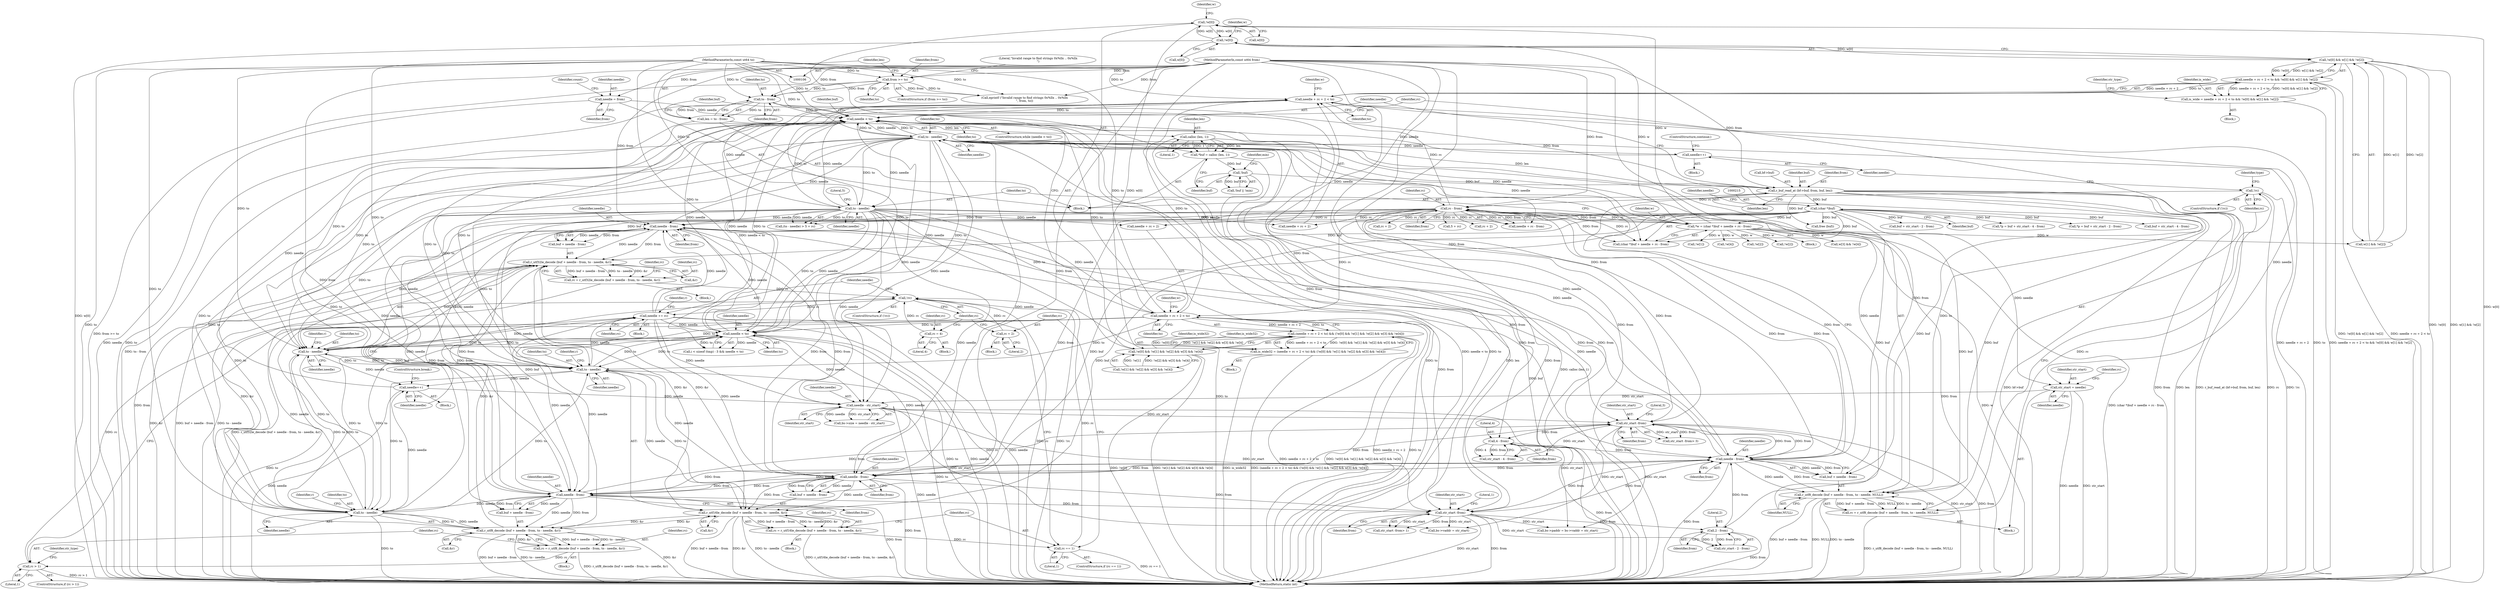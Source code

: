 digraph "0_radare2_3fcf41ed96ffa25b38029449520c8d0a198745f3@array" {
"1000243" [label="(Call,!w[0])"];
"1000285" [label="(Call,!w[0])"];
"1000211" [label="(Call,*w = (char *)buf + needle + rc - from)"];
"1000214" [label="(Call,(char *)buf)"];
"1000174" [label="(Call,r_buf_read_at (bf->buf, from, buf, len))"];
"1000155" [label="(Call,to - from)"];
"1000141" [label="(Call,from >= to)"];
"1000110" [label="(MethodParameterIn,const ut64 from)"];
"1000111" [label="(MethodParameterIn,const ut64 to)"];
"1000166" [label="(Call,!buf)"];
"1000159" [label="(Call,*buf = calloc (len, 1))"];
"1000161" [label="(Call,calloc (len, 1))"];
"1000153" [label="(Call,len = to - from)"];
"1000194" [label="(Call,to - needle)"];
"1000182" [label="(Call,needle < to)"];
"1000202" [label="(Call,needle++)"];
"1000423" [label="(Call,needle += rc)"];
"1000417" [label="(Call,!rc)"];
"1000363" [label="(Call,rc = 4)"];
"1000347" [label="(Call,rc = r_utf32le_decode (buf + needle - from, to - needle, &r))"];
"1000349" [label="(Call,r_utf32le_decode (buf + needle - from, to - needle, &r))"];
"1000352" [label="(Call,needle - from)"];
"1000332" [label="(Call,needle < to)"];
"1000224" [label="(Call,to - needle)"];
"1000355" [label="(Call,to - needle)"];
"1000403" [label="(Call,to - needle)"];
"1000277" [label="(Call,needle + rc + 2 < to)"];
"1000219" [label="(Call,rc - from)"];
"1000199" [label="(Call,!rc)"];
"1000186" [label="(Call,rc = r_utf8_decode (buf + needle - from, to - needle, NULL))"];
"1000188" [label="(Call,r_utf8_decode (buf + needle - from, to - needle, NULL))"];
"1000191" [label="(Call,needle - from)"];
"1000638" [label="(Call,str_start -from)"];
"1000588" [label="(Call,needle - str_start)"];
"1000420" [label="(Call,needle++)"];
"1000380" [label="(Call,to - needle)"];
"1000235" [label="(Call,needle + rc + 2 < to)"];
"1000377" [label="(Call,needle - from)"];
"1000400" [label="(Call,needle - from)"];
"1000316" [label="(Call,str_start = needle)"];
"1000615" [label="(Call,2 - from)"];
"1000603" [label="(Call,str_start -from)"];
"1000650" [label="(Call,4 - from)"];
"1000374" [label="(Call,r_utf16le_decode (buf + needle - from, to - needle, &r))"];
"1000397" [label="(Call,r_utf8_decode (buf + needle - from, to - needle, &r))"];
"1000386" [label="(Call,rc == 1)"];
"1000372" [label="(Call,rc = r_utf16le_decode (buf + needle - from, to - needle, &r))"];
"1000409" [label="(Call,rc > 1)"];
"1000395" [label="(Call,rc = r_utf8_decode (buf + needle - from, to - needle, &r))"];
"1000390" [label="(Call,rc = 2)"];
"1000117" [label="(Call,needle = from)"];
"1000243" [label="(Call,!w[0])"];
"1000242" [label="(Call,!w[0] && !w[1] && !w[2] && w[3] && !w[4])"];
"1000234" [label="(Call,(needle + rc + 2 < to) && (!w[0] && !w[1] && !w[2] && w[3] && !w[4]))"];
"1000232" [label="(Call,is_wide32 = (needle + rc + 2 < to) && (!w[0] && !w[1] && !w[2] && w[3] && !w[4]))"];
"1000284" [label="(Call,!w[0] && w[1] && !w[2])"];
"1000276" [label="(Call,needle + rc + 2 < to && !w[0] && w[1] && !w[2])"];
"1000274" [label="(Call,is_wide = needle + rc + 2 < to && !w[0] && w[1] && !w[2])"];
"1000365" [label="(Literal,4)"];
"1000189" [label="(Call,buf + needle - from)"];
"1000382" [label="(Identifier,needle)"];
"1000274" [label="(Call,is_wide = needle + rc + 2 < to && !w[0] && w[1] && !w[2])"];
"1000391" [label="(Identifier,rc)"];
"1000117" [label="(Call,needle = from)"];
"1000401" [label="(Identifier,needle)"];
"1000199" [label="(Call,!rc)"];
"1000243" [label="(Call,!w[0])"];
"1000235" [label="(Call,needle + rc + 2 < to)"];
"1000197" [label="(Identifier,NULL)"];
"1000298" [label="(Identifier,str_type)"];
"1000375" [label="(Call,buf + needle - from)"];
"1000402" [label="(Identifier,from)"];
"1000286" [label="(Call,w[0])"];
"1000180" [label="(Identifier,len)"];
"1000371" [label="(Block,)"];
"1000590" [label="(Identifier,str_start)"];
"1000293" [label="(Call,!w[2])"];
"1000207" [label="(Identifier,type)"];
"1000362" [label="(Block,)"];
"1000363" [label="(Call,rc = 4)"];
"1000230" [label="(Block,)"];
"1000191" [label="(Call,needle - from)"];
"1000187" [label="(Identifier,rc)"];
"1000383" [label="(Call,&r)"];
"1000377" [label="(Call,needle - from)"];
"1000175" [label="(Call,bf->buf)"];
"1000352" [label="(Call,needle - from)"];
"1000161" [label="(Call,calloc (len, 1))"];
"1000218" [label="(Identifier,needle)"];
"1000403" [label="(Call,to - needle)"];
"1000122" [label="(Identifier,count)"];
"1000154" [label="(Identifier,len)"];
"1000162" [label="(Identifier,len)"];
"1000702" [label="(Identifier,buf)"];
"1000153" [label="(Call,len = to - from)"];
"1000188" [label="(Call,r_utf8_decode (buf + needle - from, to - needle, NULL))"];
"1000615" [label="(Call,2 - from)"];
"1000285" [label="(Call,!w[0])"];
"1000361" [label="(Identifier,rc)"];
"1000226" [label="(Identifier,needle)"];
"1000418" [label="(Identifier,rc)"];
"1000277" [label="(Call,needle + rc + 2 < to)"];
"1000705" [label="(MethodReturn,static int)"];
"1000650" [label="(Call,4 - from)"];
"1000605" [label="(Identifier,from)"];
"1000611" [label="(Call,buf + str_start - 2 - from)"];
"1000204" [label="(ControlStructure,continue;)"];
"1000182" [label="(Call,needle < to)"];
"1000359" [label="(Identifier,r)"];
"1000179" [label="(Identifier,buf)"];
"1000405" [label="(Identifier,needle)"];
"1000421" [label="(Identifier,needle)"];
"1000232" [label="(Call,is_wide32 = (needle + rc + 2 < to) && (!w[0] && !w[1] && !w[2] && w[3] && !w[4]))"];
"1000356" [label="(Identifier,to)"];
"1000266" [label="(Identifier,is_wide32)"];
"1000275" [label="(Identifier,is_wide)"];
"1000212" [label="(Identifier,w)"];
"1000354" [label="(Identifier,from)"];
"1000174" [label="(Call,r_buf_read_at (bf->buf, from, buf, len))"];
"1000253" [label="(Call,!w[2])"];
"1000236" [label="(Call,needle + rc + 2)"];
"1000603" [label="(Call,str_start -from)"];
"1000178" [label="(Identifier,from)"];
"1000640" [label="(Identifier,from)"];
"1000118" [label="(Identifier,needle)"];
"1000422" [label="(ControlStructure,break;)"];
"1000639" [label="(Identifier,str_start)"];
"1000346" [label="(Block,)"];
"1000637" [label="(Call,str_start -from> 3)"];
"1000389" [label="(Block,)"];
"1000227" [label="(Call,5 + rc)"];
"1000216" [label="(Identifier,buf)"];
"1000349" [label="(Call,r_utf32le_decode (buf + needle - from, to - needle, &r))"];
"1000159" [label="(Call,*buf = calloc (len, 1))"];
"1000200" [label="(Identifier,rc)"];
"1000165" [label="(Call,!buf || !min)"];
"1000238" [label="(Call,rc + 2)"];
"1000224" [label="(Call,to - needle)"];
"1000217" [label="(Call,needle + rc - from)"];
"1000353" [label="(Identifier,needle)"];
"1000617" [label="(Identifier,from)"];
"1000280" [label="(Call,rc + 2)"];
"1000201" [label="(Block,)"];
"1000674" [label="(Call,bs->vaddr = str_start)"];
"1000234" [label="(Call,(needle + rc + 2 < to) && (!w[0] && !w[1] && !w[2] && w[3] && !w[4]))"];
"1000209" [label="(Block,)"];
"1000357" [label="(Identifier,needle)"];
"1000169" [label="(Identifier,min)"];
"1000613" [label="(Call,str_start - 2 - from)"];
"1000143" [label="(Identifier,to)"];
"1000160" [label="(Identifier,buf)"];
"1000589" [label="(Identifier,needle)"];
"1000386" [label="(Call,rc == 1)"];
"1000373" [label="(Identifier,rc)"];
"1000140" [label="(ControlStructure,if (from >= to))"];
"1000417" [label="(Call,!rc)"];
"1000385" [label="(ControlStructure,if (rc == 1))"];
"1000644" [label="(Call,*p = buf + str_start - 4 - from)"];
"1000184" [label="(Identifier,to)"];
"1000142" [label="(Identifier,from)"];
"1000395" [label="(Call,rc = r_utf8_decode (buf + needle - from, to - needle, &r))"];
"1000355" [label="(Call,to - needle)"];
"1000244" [label="(Call,w[0])"];
"1000392" [label="(Literal,2)"];
"1000332" [label="(Call,needle < to)"];
"1000221" [label="(Identifier,from)"];
"1000110" [label="(MethodParameterIn,const ut64 from)"];
"1000425" [label="(Identifier,rc)"];
"1000616" [label="(Literal,2)"];
"1000166" [label="(Call,!buf)"];
"1000325" [label="(Call,i < sizeof (tmp) - 3 && needle < to)"];
"1000380" [label="(Call,to - needle)"];
"1000588" [label="(Call,needle - str_start)"];
"1000113" [label="(Block,)"];
"1000141" [label="(Call,from >= to)"];
"1000396" [label="(Identifier,rc)"];
"1000193" [label="(Identifier,from)"];
"1000276" [label="(Call,needle + rc + 2 < to && !w[0] && w[1] && !w[2])"];
"1000379" [label="(Identifier,from)"];
"1000407" [label="(Identifier,r)"];
"1000387" [label="(Identifier,rc)"];
"1000411" [label="(Literal,1)"];
"1000701" [label="(Call,free (buf))"];
"1000186" [label="(Call,rc = r_utf8_decode (buf + needle - from, to - needle, NULL))"];
"1000408" [label="(ControlStructure,if (rc > 1))"];
"1000156" [label="(Identifier,to)"];
"1000257" [label="(Call,w[3] && !w[4])"];
"1000419" [label="(Block,)"];
"1000211" [label="(Call,*w = (char *)buf + needle + rc - from)"];
"1000406" [label="(Call,&r)"];
"1000272" [label="(Block,)"];
"1000241" [label="(Identifier,to)"];
"1000400" [label="(Call,needle - from)"];
"1000198" [label="(ControlStructure,if (!rc))"];
"1000192" [label="(Identifier,needle)"];
"1000183" [label="(Identifier,needle)"];
"1000195" [label="(Identifier,to)"];
"1000348" [label="(Identifier,rc)"];
"1000670" [label="(Call,bs->paddr = bs->vaddr = str_start)"];
"1000334" [label="(Identifier,to)"];
"1000317" [label="(Identifier,str_start)"];
"1000214" [label="(Call,(char *)buf)"];
"1000364" [label="(Identifier,rc)"];
"1000609" [label="(Call,*p = buf + str_start - 2 - from)"];
"1000185" [label="(Block,)"];
"1000203" [label="(Identifier,needle)"];
"1000233" [label="(Identifier,is_wide32)"];
"1000646" [label="(Call,buf + str_start - 4 - from)"];
"1000397" [label="(Call,r_utf8_decode (buf + needle - from, to - needle, &r))"];
"1000155" [label="(Call,to - from)"];
"1000202" [label="(Call,needle++)"];
"1000316" [label="(Call,str_start = needle)"];
"1000423" [label="(Call,needle += rc)"];
"1000248" [label="(Call,!w[1])"];
"1000429" [label="(Identifier,r)"];
"1000584" [label="(Call,bs->size = needle - str_start)"];
"1000338" [label="(Block,)"];
"1000146" [label="(Literal,\"Invalid range to find strings 0x%llx .. 0x%llx\n\")"];
"1000420" [label="(Call,needle++)"];
"1000641" [label="(Literal,3)"];
"1000648" [label="(Call,str_start - 4 - from)"];
"1000111" [label="(MethodParameterIn,const ut64 to)"];
"1000283" [label="(Identifier,to)"];
"1000247" [label="(Call,!w[1] && !w[2] && w[3] && !w[4])"];
"1000638" [label="(Call,str_start -from)"];
"1000220" [label="(Identifier,rc)"];
"1000394" [label="(Block,)"];
"1000219" [label="(Call,rc - from)"];
"1000652" [label="(Identifier,from)"];
"1000410" [label="(Identifier,rc)"];
"1000145" [label="(Call,eprintf (\"Invalid range to find strings 0x%llx .. 0x%llx\n\", from, to))"];
"1000291" [label="(Identifier,w)"];
"1000163" [label="(Literal,1)"];
"1000223" [label="(Call,(to - needle) > 5 + rc)"];
"1000242" [label="(Call,!w[0] && !w[1] && !w[2] && w[3] && !w[4])"];
"1000157" [label="(Identifier,from)"];
"1000347" [label="(Call,rc = r_utf32le_decode (buf + needle - from, to - needle, &r))"];
"1000278" [label="(Call,needle + rc + 2)"];
"1000167" [label="(Identifier,buf)"];
"1000333" [label="(Identifier,needle)"];
"1000602" [label="(Call,str_start -from> 1)"];
"1000604" [label="(Identifier,str_start)"];
"1000194" [label="(Call,to - needle)"];
"1000196" [label="(Identifier,needle)"];
"1000225" [label="(Identifier,to)"];
"1000119" [label="(Identifier,from)"];
"1000284" [label="(Call,!w[0] && w[1] && !w[2])"];
"1000213" [label="(Call,(char *)buf + needle + rc - from)"];
"1000651" [label="(Literal,4)"];
"1000424" [label="(Identifier,needle)"];
"1000398" [label="(Call,buf + needle - from)"];
"1000388" [label="(Literal,1)"];
"1000318" [label="(Identifier,needle)"];
"1000390" [label="(Call,rc = 2)"];
"1000287" [label="(Identifier,w)"];
"1000350" [label="(Call,buf + needle - from)"];
"1000228" [label="(Literal,5)"];
"1000606" [label="(Literal,1)"];
"1000378" [label="(Identifier,needle)"];
"1000289" [label="(Call,w[1] && !w[2])"];
"1000358" [label="(Call,&r)"];
"1000372" [label="(Call,rc = r_utf16le_decode (buf + needle - from, to - needle, &r))"];
"1000414" [label="(Identifier,str_type)"];
"1000261" [label="(Call,!w[4])"];
"1000181" [label="(ControlStructure,while (needle < to))"];
"1000404" [label="(Identifier,to)"];
"1000381" [label="(Identifier,to)"];
"1000384" [label="(Identifier,r)"];
"1000245" [label="(Identifier,w)"];
"1000321" [label="(Identifier,rc)"];
"1000250" [label="(Identifier,w)"];
"1000416" [label="(ControlStructure,if (!rc))"];
"1000409" [label="(Call,rc > 1)"];
"1000374" [label="(Call,r_utf16le_decode (buf + needle - from, to - needle, &r))"];
"1000243" -> "1000242"  [label="AST: "];
"1000243" -> "1000244"  [label="CFG: "];
"1000244" -> "1000243"  [label="AST: "];
"1000250" -> "1000243"  [label="CFG: "];
"1000242" -> "1000243"  [label="CFG: "];
"1000243" -> "1000705"  [label="DDG: w[0]"];
"1000243" -> "1000242"  [label="DDG: w[0]"];
"1000285" -> "1000243"  [label="DDG: w[0]"];
"1000211" -> "1000243"  [label="DDG: w"];
"1000243" -> "1000285"  [label="DDG: w[0]"];
"1000285" -> "1000284"  [label="AST: "];
"1000285" -> "1000286"  [label="CFG: "];
"1000286" -> "1000285"  [label="AST: "];
"1000291" -> "1000285"  [label="CFG: "];
"1000284" -> "1000285"  [label="CFG: "];
"1000285" -> "1000705"  [label="DDG: w[0]"];
"1000285" -> "1000284"  [label="DDG: w[0]"];
"1000211" -> "1000285"  [label="DDG: w"];
"1000211" -> "1000209"  [label="AST: "];
"1000211" -> "1000213"  [label="CFG: "];
"1000212" -> "1000211"  [label="AST: "];
"1000213" -> "1000211"  [label="AST: "];
"1000225" -> "1000211"  [label="CFG: "];
"1000211" -> "1000705"  [label="DDG: w"];
"1000211" -> "1000705"  [label="DDG: (char *)buf + needle + rc - from"];
"1000214" -> "1000211"  [label="DDG: buf"];
"1000194" -> "1000211"  [label="DDG: needle"];
"1000219" -> "1000211"  [label="DDG: rc"];
"1000219" -> "1000211"  [label="DDG: from"];
"1000211" -> "1000248"  [label="DDG: w"];
"1000211" -> "1000253"  [label="DDG: w"];
"1000211" -> "1000257"  [label="DDG: w"];
"1000211" -> "1000261"  [label="DDG: w"];
"1000211" -> "1000289"  [label="DDG: w"];
"1000211" -> "1000293"  [label="DDG: w"];
"1000214" -> "1000213"  [label="AST: "];
"1000214" -> "1000216"  [label="CFG: "];
"1000215" -> "1000214"  [label="AST: "];
"1000216" -> "1000214"  [label="AST: "];
"1000218" -> "1000214"  [label="CFG: "];
"1000214" -> "1000188"  [label="DDG: buf"];
"1000214" -> "1000189"  [label="DDG: buf"];
"1000214" -> "1000213"  [label="DDG: buf"];
"1000174" -> "1000214"  [label="DDG: buf"];
"1000214" -> "1000349"  [label="DDG: buf"];
"1000214" -> "1000350"  [label="DDG: buf"];
"1000214" -> "1000374"  [label="DDG: buf"];
"1000214" -> "1000375"  [label="DDG: buf"];
"1000214" -> "1000397"  [label="DDG: buf"];
"1000214" -> "1000398"  [label="DDG: buf"];
"1000214" -> "1000609"  [label="DDG: buf"];
"1000214" -> "1000611"  [label="DDG: buf"];
"1000214" -> "1000644"  [label="DDG: buf"];
"1000214" -> "1000646"  [label="DDG: buf"];
"1000214" -> "1000701"  [label="DDG: buf"];
"1000174" -> "1000113"  [label="AST: "];
"1000174" -> "1000180"  [label="CFG: "];
"1000175" -> "1000174"  [label="AST: "];
"1000178" -> "1000174"  [label="AST: "];
"1000179" -> "1000174"  [label="AST: "];
"1000180" -> "1000174"  [label="AST: "];
"1000183" -> "1000174"  [label="CFG: "];
"1000174" -> "1000705"  [label="DDG: from"];
"1000174" -> "1000705"  [label="DDG: len"];
"1000174" -> "1000705"  [label="DDG: r_buf_read_at (bf->buf, from, buf, len)"];
"1000174" -> "1000705"  [label="DDG: bf->buf"];
"1000155" -> "1000174"  [label="DDG: from"];
"1000110" -> "1000174"  [label="DDG: from"];
"1000166" -> "1000174"  [label="DDG: buf"];
"1000161" -> "1000174"  [label="DDG: len"];
"1000174" -> "1000188"  [label="DDG: buf"];
"1000174" -> "1000189"  [label="DDG: buf"];
"1000174" -> "1000191"  [label="DDG: from"];
"1000174" -> "1000701"  [label="DDG: buf"];
"1000155" -> "1000153"  [label="AST: "];
"1000155" -> "1000157"  [label="CFG: "];
"1000156" -> "1000155"  [label="AST: "];
"1000157" -> "1000155"  [label="AST: "];
"1000153" -> "1000155"  [label="CFG: "];
"1000155" -> "1000705"  [label="DDG: from"];
"1000155" -> "1000705"  [label="DDG: to"];
"1000155" -> "1000153"  [label="DDG: to"];
"1000155" -> "1000153"  [label="DDG: from"];
"1000141" -> "1000155"  [label="DDG: to"];
"1000141" -> "1000155"  [label="DDG: from"];
"1000111" -> "1000155"  [label="DDG: to"];
"1000110" -> "1000155"  [label="DDG: from"];
"1000155" -> "1000182"  [label="DDG: to"];
"1000141" -> "1000140"  [label="AST: "];
"1000141" -> "1000143"  [label="CFG: "];
"1000142" -> "1000141"  [label="AST: "];
"1000143" -> "1000141"  [label="AST: "];
"1000146" -> "1000141"  [label="CFG: "];
"1000154" -> "1000141"  [label="CFG: "];
"1000141" -> "1000705"  [label="DDG: from >= to"];
"1000110" -> "1000141"  [label="DDG: from"];
"1000111" -> "1000141"  [label="DDG: to"];
"1000141" -> "1000145"  [label="DDG: from"];
"1000141" -> "1000145"  [label="DDG: to"];
"1000110" -> "1000106"  [label="AST: "];
"1000110" -> "1000705"  [label="DDG: from"];
"1000110" -> "1000117"  [label="DDG: from"];
"1000110" -> "1000145"  [label="DDG: from"];
"1000110" -> "1000191"  [label="DDG: from"];
"1000110" -> "1000219"  [label="DDG: from"];
"1000110" -> "1000352"  [label="DDG: from"];
"1000110" -> "1000377"  [label="DDG: from"];
"1000110" -> "1000400"  [label="DDG: from"];
"1000110" -> "1000603"  [label="DDG: from"];
"1000110" -> "1000615"  [label="DDG: from"];
"1000110" -> "1000638"  [label="DDG: from"];
"1000110" -> "1000650"  [label="DDG: from"];
"1000111" -> "1000106"  [label="AST: "];
"1000111" -> "1000705"  [label="DDG: to"];
"1000111" -> "1000145"  [label="DDG: to"];
"1000111" -> "1000182"  [label="DDG: to"];
"1000111" -> "1000194"  [label="DDG: to"];
"1000111" -> "1000224"  [label="DDG: to"];
"1000111" -> "1000235"  [label="DDG: to"];
"1000111" -> "1000277"  [label="DDG: to"];
"1000111" -> "1000332"  [label="DDG: to"];
"1000111" -> "1000355"  [label="DDG: to"];
"1000111" -> "1000380"  [label="DDG: to"];
"1000111" -> "1000403"  [label="DDG: to"];
"1000166" -> "1000165"  [label="AST: "];
"1000166" -> "1000167"  [label="CFG: "];
"1000167" -> "1000166"  [label="AST: "];
"1000169" -> "1000166"  [label="CFG: "];
"1000165" -> "1000166"  [label="CFG: "];
"1000166" -> "1000705"  [label="DDG: buf"];
"1000166" -> "1000165"  [label="DDG: buf"];
"1000159" -> "1000166"  [label="DDG: buf"];
"1000159" -> "1000113"  [label="AST: "];
"1000159" -> "1000161"  [label="CFG: "];
"1000160" -> "1000159"  [label="AST: "];
"1000161" -> "1000159"  [label="AST: "];
"1000167" -> "1000159"  [label="CFG: "];
"1000159" -> "1000705"  [label="DDG: calloc (len, 1)"];
"1000161" -> "1000159"  [label="DDG: len"];
"1000161" -> "1000159"  [label="DDG: 1"];
"1000161" -> "1000163"  [label="CFG: "];
"1000162" -> "1000161"  [label="AST: "];
"1000163" -> "1000161"  [label="AST: "];
"1000161" -> "1000705"  [label="DDG: len"];
"1000153" -> "1000161"  [label="DDG: len"];
"1000153" -> "1000113"  [label="AST: "];
"1000154" -> "1000153"  [label="AST: "];
"1000160" -> "1000153"  [label="CFG: "];
"1000153" -> "1000705"  [label="DDG: to - from"];
"1000194" -> "1000188"  [label="AST: "];
"1000194" -> "1000196"  [label="CFG: "];
"1000195" -> "1000194"  [label="AST: "];
"1000196" -> "1000194"  [label="AST: "];
"1000197" -> "1000194"  [label="CFG: "];
"1000194" -> "1000705"  [label="DDG: to"];
"1000194" -> "1000182"  [label="DDG: needle"];
"1000194" -> "1000182"  [label="DDG: to"];
"1000194" -> "1000188"  [label="DDG: to"];
"1000194" -> "1000188"  [label="DDG: needle"];
"1000182" -> "1000194"  [label="DDG: to"];
"1000191" -> "1000194"  [label="DDG: needle"];
"1000194" -> "1000202"  [label="DDG: needle"];
"1000194" -> "1000213"  [label="DDG: needle"];
"1000194" -> "1000217"  [label="DDG: needle"];
"1000194" -> "1000224"  [label="DDG: to"];
"1000194" -> "1000224"  [label="DDG: needle"];
"1000194" -> "1000316"  [label="DDG: needle"];
"1000194" -> "1000332"  [label="DDG: needle"];
"1000194" -> "1000332"  [label="DDG: to"];
"1000194" -> "1000352"  [label="DDG: needle"];
"1000194" -> "1000355"  [label="DDG: to"];
"1000194" -> "1000377"  [label="DDG: needle"];
"1000194" -> "1000380"  [label="DDG: to"];
"1000194" -> "1000400"  [label="DDG: needle"];
"1000194" -> "1000403"  [label="DDG: to"];
"1000194" -> "1000588"  [label="DDG: needle"];
"1000182" -> "1000181"  [label="AST: "];
"1000182" -> "1000184"  [label="CFG: "];
"1000183" -> "1000182"  [label="AST: "];
"1000184" -> "1000182"  [label="AST: "];
"1000187" -> "1000182"  [label="CFG: "];
"1000702" -> "1000182"  [label="CFG: "];
"1000182" -> "1000705"  [label="DDG: needle < to"];
"1000182" -> "1000705"  [label="DDG: to"];
"1000182" -> "1000705"  [label="DDG: needle"];
"1000202" -> "1000182"  [label="DDG: needle"];
"1000423" -> "1000182"  [label="DDG: needle"];
"1000117" -> "1000182"  [label="DDG: needle"];
"1000420" -> "1000182"  [label="DDG: needle"];
"1000588" -> "1000182"  [label="DDG: needle"];
"1000332" -> "1000182"  [label="DDG: needle"];
"1000332" -> "1000182"  [label="DDG: to"];
"1000224" -> "1000182"  [label="DDG: needle"];
"1000224" -> "1000182"  [label="DDG: to"];
"1000403" -> "1000182"  [label="DDG: to"];
"1000355" -> "1000182"  [label="DDG: to"];
"1000277" -> "1000182"  [label="DDG: to"];
"1000235" -> "1000182"  [label="DDG: to"];
"1000380" -> "1000182"  [label="DDG: to"];
"1000182" -> "1000191"  [label="DDG: needle"];
"1000182" -> "1000325"  [label="DDG: needle < to"];
"1000202" -> "1000201"  [label="AST: "];
"1000202" -> "1000203"  [label="CFG: "];
"1000203" -> "1000202"  [label="AST: "];
"1000204" -> "1000202"  [label="CFG: "];
"1000423" -> "1000338"  [label="AST: "];
"1000423" -> "1000425"  [label="CFG: "];
"1000424" -> "1000423"  [label="AST: "];
"1000425" -> "1000423"  [label="AST: "];
"1000429" -> "1000423"  [label="CFG: "];
"1000423" -> "1000705"  [label="DDG: rc"];
"1000423" -> "1000705"  [label="DDG: needle"];
"1000423" -> "1000332"  [label="DDG: needle"];
"1000423" -> "1000352"  [label="DDG: needle"];
"1000423" -> "1000377"  [label="DDG: needle"];
"1000423" -> "1000400"  [label="DDG: needle"];
"1000417" -> "1000423"  [label="DDG: rc"];
"1000403" -> "1000423"  [label="DDG: needle"];
"1000355" -> "1000423"  [label="DDG: needle"];
"1000380" -> "1000423"  [label="DDG: needle"];
"1000423" -> "1000588"  [label="DDG: needle"];
"1000417" -> "1000416"  [label="AST: "];
"1000417" -> "1000418"  [label="CFG: "];
"1000418" -> "1000417"  [label="AST: "];
"1000421" -> "1000417"  [label="CFG: "];
"1000424" -> "1000417"  [label="CFG: "];
"1000417" -> "1000705"  [label="DDG: rc"];
"1000417" -> "1000705"  [label="DDG: !rc"];
"1000363" -> "1000417"  [label="DDG: rc"];
"1000347" -> "1000417"  [label="DDG: rc"];
"1000386" -> "1000417"  [label="DDG: rc"];
"1000409" -> "1000417"  [label="DDG: rc"];
"1000390" -> "1000417"  [label="DDG: rc"];
"1000363" -> "1000362"  [label="AST: "];
"1000363" -> "1000365"  [label="CFG: "];
"1000364" -> "1000363"  [label="AST: "];
"1000365" -> "1000363"  [label="AST: "];
"1000418" -> "1000363"  [label="CFG: "];
"1000347" -> "1000346"  [label="AST: "];
"1000347" -> "1000349"  [label="CFG: "];
"1000348" -> "1000347"  [label="AST: "];
"1000349" -> "1000347"  [label="AST: "];
"1000361" -> "1000347"  [label="CFG: "];
"1000347" -> "1000705"  [label="DDG: r_utf32le_decode (buf + needle - from, to - needle, &r)"];
"1000349" -> "1000347"  [label="DDG: buf + needle - from"];
"1000349" -> "1000347"  [label="DDG: to - needle"];
"1000349" -> "1000347"  [label="DDG: &r"];
"1000349" -> "1000358"  [label="CFG: "];
"1000350" -> "1000349"  [label="AST: "];
"1000355" -> "1000349"  [label="AST: "];
"1000358" -> "1000349"  [label="AST: "];
"1000349" -> "1000705"  [label="DDG: &r"];
"1000349" -> "1000705"  [label="DDG: buf + needle - from"];
"1000349" -> "1000705"  [label="DDG: to - needle"];
"1000352" -> "1000349"  [label="DDG: needle"];
"1000352" -> "1000349"  [label="DDG: from"];
"1000355" -> "1000349"  [label="DDG: to"];
"1000355" -> "1000349"  [label="DDG: needle"];
"1000374" -> "1000349"  [label="DDG: &r"];
"1000397" -> "1000349"  [label="DDG: &r"];
"1000349" -> "1000374"  [label="DDG: &r"];
"1000349" -> "1000397"  [label="DDG: &r"];
"1000352" -> "1000350"  [label="AST: "];
"1000352" -> "1000354"  [label="CFG: "];
"1000353" -> "1000352"  [label="AST: "];
"1000354" -> "1000352"  [label="AST: "];
"1000350" -> "1000352"  [label="CFG: "];
"1000352" -> "1000705"  [label="DDG: from"];
"1000352" -> "1000191"  [label="DDG: from"];
"1000352" -> "1000350"  [label="DDG: needle"];
"1000352" -> "1000350"  [label="DDG: from"];
"1000332" -> "1000352"  [label="DDG: needle"];
"1000224" -> "1000352"  [label="DDG: needle"];
"1000219" -> "1000352"  [label="DDG: from"];
"1000400" -> "1000352"  [label="DDG: from"];
"1000377" -> "1000352"  [label="DDG: from"];
"1000191" -> "1000352"  [label="DDG: from"];
"1000352" -> "1000355"  [label="DDG: needle"];
"1000352" -> "1000377"  [label="DDG: from"];
"1000352" -> "1000400"  [label="DDG: from"];
"1000352" -> "1000603"  [label="DDG: from"];
"1000352" -> "1000638"  [label="DDG: from"];
"1000332" -> "1000325"  [label="AST: "];
"1000332" -> "1000334"  [label="CFG: "];
"1000333" -> "1000332"  [label="AST: "];
"1000334" -> "1000332"  [label="AST: "];
"1000325" -> "1000332"  [label="CFG: "];
"1000332" -> "1000705"  [label="DDG: to"];
"1000332" -> "1000705"  [label="DDG: needle"];
"1000332" -> "1000325"  [label="DDG: needle"];
"1000332" -> "1000325"  [label="DDG: to"];
"1000224" -> "1000332"  [label="DDG: needle"];
"1000224" -> "1000332"  [label="DDG: to"];
"1000355" -> "1000332"  [label="DDG: to"];
"1000403" -> "1000332"  [label="DDG: to"];
"1000277" -> "1000332"  [label="DDG: to"];
"1000235" -> "1000332"  [label="DDG: to"];
"1000380" -> "1000332"  [label="DDG: to"];
"1000332" -> "1000355"  [label="DDG: to"];
"1000332" -> "1000377"  [label="DDG: needle"];
"1000332" -> "1000380"  [label="DDG: to"];
"1000332" -> "1000400"  [label="DDG: needle"];
"1000332" -> "1000403"  [label="DDG: to"];
"1000332" -> "1000588"  [label="DDG: needle"];
"1000224" -> "1000223"  [label="AST: "];
"1000224" -> "1000226"  [label="CFG: "];
"1000225" -> "1000224"  [label="AST: "];
"1000226" -> "1000224"  [label="AST: "];
"1000228" -> "1000224"  [label="CFG: "];
"1000224" -> "1000705"  [label="DDG: to"];
"1000224" -> "1000223"  [label="DDG: to"];
"1000224" -> "1000223"  [label="DDG: needle"];
"1000224" -> "1000235"  [label="DDG: needle"];
"1000224" -> "1000235"  [label="DDG: to"];
"1000224" -> "1000236"  [label="DDG: needle"];
"1000224" -> "1000277"  [label="DDG: needle"];
"1000224" -> "1000278"  [label="DDG: needle"];
"1000224" -> "1000316"  [label="DDG: needle"];
"1000224" -> "1000355"  [label="DDG: to"];
"1000224" -> "1000377"  [label="DDG: needle"];
"1000224" -> "1000380"  [label="DDG: to"];
"1000224" -> "1000400"  [label="DDG: needle"];
"1000224" -> "1000403"  [label="DDG: to"];
"1000224" -> "1000588"  [label="DDG: needle"];
"1000355" -> "1000357"  [label="CFG: "];
"1000356" -> "1000355"  [label="AST: "];
"1000357" -> "1000355"  [label="AST: "];
"1000359" -> "1000355"  [label="CFG: "];
"1000355" -> "1000705"  [label="DDG: to"];
"1000403" -> "1000355"  [label="DDG: to"];
"1000277" -> "1000355"  [label="DDG: to"];
"1000235" -> "1000355"  [label="DDG: to"];
"1000380" -> "1000355"  [label="DDG: to"];
"1000355" -> "1000380"  [label="DDG: to"];
"1000355" -> "1000403"  [label="DDG: to"];
"1000355" -> "1000420"  [label="DDG: needle"];
"1000403" -> "1000397"  [label="AST: "];
"1000403" -> "1000405"  [label="CFG: "];
"1000404" -> "1000403"  [label="AST: "];
"1000405" -> "1000403"  [label="AST: "];
"1000407" -> "1000403"  [label="CFG: "];
"1000403" -> "1000705"  [label="DDG: to"];
"1000403" -> "1000380"  [label="DDG: to"];
"1000403" -> "1000397"  [label="DDG: to"];
"1000403" -> "1000397"  [label="DDG: needle"];
"1000277" -> "1000403"  [label="DDG: to"];
"1000235" -> "1000403"  [label="DDG: to"];
"1000380" -> "1000403"  [label="DDG: to"];
"1000400" -> "1000403"  [label="DDG: needle"];
"1000403" -> "1000420"  [label="DDG: needle"];
"1000277" -> "1000276"  [label="AST: "];
"1000277" -> "1000283"  [label="CFG: "];
"1000278" -> "1000277"  [label="AST: "];
"1000283" -> "1000277"  [label="AST: "];
"1000287" -> "1000277"  [label="CFG: "];
"1000276" -> "1000277"  [label="CFG: "];
"1000277" -> "1000705"  [label="DDG: needle + rc + 2"];
"1000277" -> "1000705"  [label="DDG: to"];
"1000277" -> "1000276"  [label="DDG: needle + rc + 2"];
"1000277" -> "1000276"  [label="DDG: to"];
"1000219" -> "1000277"  [label="DDG: rc"];
"1000235" -> "1000277"  [label="DDG: to"];
"1000277" -> "1000380"  [label="DDG: to"];
"1000219" -> "1000217"  [label="AST: "];
"1000219" -> "1000221"  [label="CFG: "];
"1000220" -> "1000219"  [label="AST: "];
"1000221" -> "1000219"  [label="AST: "];
"1000217" -> "1000219"  [label="CFG: "];
"1000219" -> "1000705"  [label="DDG: from"];
"1000219" -> "1000191"  [label="DDG: from"];
"1000219" -> "1000213"  [label="DDG: rc"];
"1000219" -> "1000213"  [label="DDG: from"];
"1000219" -> "1000217"  [label="DDG: rc"];
"1000219" -> "1000217"  [label="DDG: from"];
"1000199" -> "1000219"  [label="DDG: rc"];
"1000191" -> "1000219"  [label="DDG: from"];
"1000219" -> "1000223"  [label="DDG: rc"];
"1000219" -> "1000227"  [label="DDG: rc"];
"1000219" -> "1000235"  [label="DDG: rc"];
"1000219" -> "1000236"  [label="DDG: rc"];
"1000219" -> "1000238"  [label="DDG: rc"];
"1000219" -> "1000278"  [label="DDG: rc"];
"1000219" -> "1000280"  [label="DDG: rc"];
"1000219" -> "1000377"  [label="DDG: from"];
"1000219" -> "1000400"  [label="DDG: from"];
"1000219" -> "1000603"  [label="DDG: from"];
"1000219" -> "1000638"  [label="DDG: from"];
"1000199" -> "1000198"  [label="AST: "];
"1000199" -> "1000200"  [label="CFG: "];
"1000200" -> "1000199"  [label="AST: "];
"1000203" -> "1000199"  [label="CFG: "];
"1000207" -> "1000199"  [label="CFG: "];
"1000199" -> "1000705"  [label="DDG: rc"];
"1000199" -> "1000705"  [label="DDG: !rc"];
"1000186" -> "1000199"  [label="DDG: rc"];
"1000186" -> "1000185"  [label="AST: "];
"1000186" -> "1000188"  [label="CFG: "];
"1000187" -> "1000186"  [label="AST: "];
"1000188" -> "1000186"  [label="AST: "];
"1000200" -> "1000186"  [label="CFG: "];
"1000186" -> "1000705"  [label="DDG: r_utf8_decode (buf + needle - from, to - needle, NULL)"];
"1000188" -> "1000186"  [label="DDG: buf + needle - from"];
"1000188" -> "1000186"  [label="DDG: to - needle"];
"1000188" -> "1000186"  [label="DDG: NULL"];
"1000188" -> "1000197"  [label="CFG: "];
"1000189" -> "1000188"  [label="AST: "];
"1000197" -> "1000188"  [label="AST: "];
"1000188" -> "1000705"  [label="DDG: to - needle"];
"1000188" -> "1000705"  [label="DDG: buf + needle - from"];
"1000188" -> "1000705"  [label="DDG: NULL"];
"1000191" -> "1000188"  [label="DDG: needle"];
"1000191" -> "1000188"  [label="DDG: from"];
"1000191" -> "1000189"  [label="AST: "];
"1000191" -> "1000193"  [label="CFG: "];
"1000192" -> "1000191"  [label="AST: "];
"1000193" -> "1000191"  [label="AST: "];
"1000189" -> "1000191"  [label="CFG: "];
"1000191" -> "1000705"  [label="DDG: from"];
"1000191" -> "1000189"  [label="DDG: needle"];
"1000191" -> "1000189"  [label="DDG: from"];
"1000638" -> "1000191"  [label="DDG: from"];
"1000615" -> "1000191"  [label="DDG: from"];
"1000400" -> "1000191"  [label="DDG: from"];
"1000650" -> "1000191"  [label="DDG: from"];
"1000377" -> "1000191"  [label="DDG: from"];
"1000603" -> "1000191"  [label="DDG: from"];
"1000191" -> "1000377"  [label="DDG: from"];
"1000191" -> "1000400"  [label="DDG: from"];
"1000191" -> "1000603"  [label="DDG: from"];
"1000191" -> "1000638"  [label="DDG: from"];
"1000638" -> "1000637"  [label="AST: "];
"1000638" -> "1000640"  [label="CFG: "];
"1000639" -> "1000638"  [label="AST: "];
"1000640" -> "1000638"  [label="AST: "];
"1000641" -> "1000638"  [label="CFG: "];
"1000638" -> "1000705"  [label="DDG: str_start"];
"1000638" -> "1000705"  [label="DDG: from"];
"1000638" -> "1000637"  [label="DDG: str_start"];
"1000638" -> "1000637"  [label="DDG: from"];
"1000588" -> "1000638"  [label="DDG: str_start"];
"1000400" -> "1000638"  [label="DDG: from"];
"1000377" -> "1000638"  [label="DDG: from"];
"1000638" -> "1000648"  [label="DDG: str_start"];
"1000638" -> "1000650"  [label="DDG: from"];
"1000638" -> "1000670"  [label="DDG: str_start"];
"1000638" -> "1000674"  [label="DDG: str_start"];
"1000588" -> "1000584"  [label="AST: "];
"1000588" -> "1000590"  [label="CFG: "];
"1000589" -> "1000588"  [label="AST: "];
"1000590" -> "1000588"  [label="AST: "];
"1000584" -> "1000588"  [label="CFG: "];
"1000588" -> "1000705"  [label="DDG: needle"];
"1000588" -> "1000584"  [label="DDG: needle"];
"1000588" -> "1000584"  [label="DDG: str_start"];
"1000420" -> "1000588"  [label="DDG: needle"];
"1000316" -> "1000588"  [label="DDG: str_start"];
"1000588" -> "1000603"  [label="DDG: str_start"];
"1000588" -> "1000670"  [label="DDG: str_start"];
"1000588" -> "1000674"  [label="DDG: str_start"];
"1000420" -> "1000419"  [label="AST: "];
"1000420" -> "1000421"  [label="CFG: "];
"1000421" -> "1000420"  [label="AST: "];
"1000422" -> "1000420"  [label="CFG: "];
"1000420" -> "1000705"  [label="DDG: needle"];
"1000380" -> "1000420"  [label="DDG: needle"];
"1000380" -> "1000374"  [label="AST: "];
"1000380" -> "1000382"  [label="CFG: "];
"1000381" -> "1000380"  [label="AST: "];
"1000382" -> "1000380"  [label="AST: "];
"1000384" -> "1000380"  [label="CFG: "];
"1000380" -> "1000705"  [label="DDG: to"];
"1000380" -> "1000374"  [label="DDG: to"];
"1000380" -> "1000374"  [label="DDG: needle"];
"1000235" -> "1000380"  [label="DDG: to"];
"1000377" -> "1000380"  [label="DDG: needle"];
"1000235" -> "1000234"  [label="AST: "];
"1000235" -> "1000241"  [label="CFG: "];
"1000236" -> "1000235"  [label="AST: "];
"1000241" -> "1000235"  [label="AST: "];
"1000245" -> "1000235"  [label="CFG: "];
"1000234" -> "1000235"  [label="CFG: "];
"1000235" -> "1000705"  [label="DDG: needle + rc + 2"];
"1000235" -> "1000705"  [label="DDG: to"];
"1000235" -> "1000234"  [label="DDG: needle + rc + 2"];
"1000235" -> "1000234"  [label="DDG: to"];
"1000377" -> "1000375"  [label="AST: "];
"1000377" -> "1000379"  [label="CFG: "];
"1000378" -> "1000377"  [label="AST: "];
"1000379" -> "1000377"  [label="AST: "];
"1000375" -> "1000377"  [label="CFG: "];
"1000377" -> "1000705"  [label="DDG: from"];
"1000377" -> "1000374"  [label="DDG: needle"];
"1000377" -> "1000374"  [label="DDG: from"];
"1000377" -> "1000375"  [label="DDG: needle"];
"1000377" -> "1000375"  [label="DDG: from"];
"1000400" -> "1000377"  [label="DDG: from"];
"1000377" -> "1000400"  [label="DDG: from"];
"1000377" -> "1000603"  [label="DDG: from"];
"1000400" -> "1000398"  [label="AST: "];
"1000400" -> "1000402"  [label="CFG: "];
"1000401" -> "1000400"  [label="AST: "];
"1000402" -> "1000400"  [label="AST: "];
"1000398" -> "1000400"  [label="CFG: "];
"1000400" -> "1000705"  [label="DDG: from"];
"1000400" -> "1000397"  [label="DDG: needle"];
"1000400" -> "1000397"  [label="DDG: from"];
"1000400" -> "1000398"  [label="DDG: needle"];
"1000400" -> "1000398"  [label="DDG: from"];
"1000400" -> "1000603"  [label="DDG: from"];
"1000316" -> "1000185"  [label="AST: "];
"1000316" -> "1000318"  [label="CFG: "];
"1000317" -> "1000316"  [label="AST: "];
"1000318" -> "1000316"  [label="AST: "];
"1000321" -> "1000316"  [label="CFG: "];
"1000316" -> "1000705"  [label="DDG: needle"];
"1000316" -> "1000705"  [label="DDG: str_start"];
"1000615" -> "1000613"  [label="AST: "];
"1000615" -> "1000617"  [label="CFG: "];
"1000616" -> "1000615"  [label="AST: "];
"1000617" -> "1000615"  [label="AST: "];
"1000613" -> "1000615"  [label="CFG: "];
"1000615" -> "1000705"  [label="DDG: from"];
"1000615" -> "1000613"  [label="DDG: 2"];
"1000615" -> "1000613"  [label="DDG: from"];
"1000603" -> "1000615"  [label="DDG: from"];
"1000603" -> "1000602"  [label="AST: "];
"1000603" -> "1000605"  [label="CFG: "];
"1000604" -> "1000603"  [label="AST: "];
"1000605" -> "1000603"  [label="AST: "];
"1000606" -> "1000603"  [label="CFG: "];
"1000603" -> "1000705"  [label="DDG: str_start"];
"1000603" -> "1000705"  [label="DDG: from"];
"1000603" -> "1000602"  [label="DDG: str_start"];
"1000603" -> "1000602"  [label="DDG: from"];
"1000603" -> "1000613"  [label="DDG: str_start"];
"1000603" -> "1000670"  [label="DDG: str_start"];
"1000603" -> "1000674"  [label="DDG: str_start"];
"1000650" -> "1000648"  [label="AST: "];
"1000650" -> "1000652"  [label="CFG: "];
"1000651" -> "1000650"  [label="AST: "];
"1000652" -> "1000650"  [label="AST: "];
"1000648" -> "1000650"  [label="CFG: "];
"1000650" -> "1000705"  [label="DDG: from"];
"1000650" -> "1000648"  [label="DDG: 4"];
"1000650" -> "1000648"  [label="DDG: from"];
"1000374" -> "1000372"  [label="AST: "];
"1000374" -> "1000383"  [label="CFG: "];
"1000375" -> "1000374"  [label="AST: "];
"1000383" -> "1000374"  [label="AST: "];
"1000372" -> "1000374"  [label="CFG: "];
"1000374" -> "1000705"  [label="DDG: buf + needle - from"];
"1000374" -> "1000705"  [label="DDG: &r"];
"1000374" -> "1000705"  [label="DDG: to - needle"];
"1000374" -> "1000372"  [label="DDG: buf + needle - from"];
"1000374" -> "1000372"  [label="DDG: to - needle"];
"1000374" -> "1000372"  [label="DDG: &r"];
"1000397" -> "1000374"  [label="DDG: &r"];
"1000374" -> "1000397"  [label="DDG: &r"];
"1000397" -> "1000395"  [label="AST: "];
"1000397" -> "1000406"  [label="CFG: "];
"1000398" -> "1000397"  [label="AST: "];
"1000406" -> "1000397"  [label="AST: "];
"1000395" -> "1000397"  [label="CFG: "];
"1000397" -> "1000705"  [label="DDG: buf + needle - from"];
"1000397" -> "1000705"  [label="DDG: to - needle"];
"1000397" -> "1000705"  [label="DDG: &r"];
"1000397" -> "1000395"  [label="DDG: buf + needle - from"];
"1000397" -> "1000395"  [label="DDG: to - needle"];
"1000397" -> "1000395"  [label="DDG: &r"];
"1000386" -> "1000385"  [label="AST: "];
"1000386" -> "1000388"  [label="CFG: "];
"1000387" -> "1000386"  [label="AST: "];
"1000388" -> "1000386"  [label="AST: "];
"1000391" -> "1000386"  [label="CFG: "];
"1000418" -> "1000386"  [label="CFG: "];
"1000386" -> "1000705"  [label="DDG: rc == 1"];
"1000372" -> "1000386"  [label="DDG: rc"];
"1000372" -> "1000371"  [label="AST: "];
"1000373" -> "1000372"  [label="AST: "];
"1000387" -> "1000372"  [label="CFG: "];
"1000372" -> "1000705"  [label="DDG: r_utf16le_decode (buf + needle - from, to - needle, &r)"];
"1000409" -> "1000408"  [label="AST: "];
"1000409" -> "1000411"  [label="CFG: "];
"1000410" -> "1000409"  [label="AST: "];
"1000411" -> "1000409"  [label="AST: "];
"1000414" -> "1000409"  [label="CFG: "];
"1000418" -> "1000409"  [label="CFG: "];
"1000409" -> "1000705"  [label="DDG: rc > 1"];
"1000395" -> "1000409"  [label="DDG: rc"];
"1000395" -> "1000394"  [label="AST: "];
"1000396" -> "1000395"  [label="AST: "];
"1000410" -> "1000395"  [label="CFG: "];
"1000395" -> "1000705"  [label="DDG: r_utf8_decode (buf + needle - from, to - needle, &r)"];
"1000390" -> "1000389"  [label="AST: "];
"1000390" -> "1000392"  [label="CFG: "];
"1000391" -> "1000390"  [label="AST: "];
"1000392" -> "1000390"  [label="AST: "];
"1000418" -> "1000390"  [label="CFG: "];
"1000117" -> "1000113"  [label="AST: "];
"1000117" -> "1000119"  [label="CFG: "];
"1000118" -> "1000117"  [label="AST: "];
"1000119" -> "1000117"  [label="AST: "];
"1000122" -> "1000117"  [label="CFG: "];
"1000117" -> "1000705"  [label="DDG: needle"];
"1000242" -> "1000234"  [label="AST: "];
"1000242" -> "1000247"  [label="CFG: "];
"1000247" -> "1000242"  [label="AST: "];
"1000234" -> "1000242"  [label="CFG: "];
"1000242" -> "1000705"  [label="DDG: !w[0]"];
"1000242" -> "1000705"  [label="DDG: !w[1] && !w[2] && w[3] && !w[4]"];
"1000242" -> "1000234"  [label="DDG: !w[0]"];
"1000242" -> "1000234"  [label="DDG: !w[1] && !w[2] && w[3] && !w[4]"];
"1000247" -> "1000242"  [label="DDG: !w[1]"];
"1000247" -> "1000242"  [label="DDG: !w[2] && w[3] && !w[4]"];
"1000234" -> "1000232"  [label="AST: "];
"1000232" -> "1000234"  [label="CFG: "];
"1000234" -> "1000705"  [label="DDG: needle + rc + 2 < to"];
"1000234" -> "1000705"  [label="DDG: !w[0] && !w[1] && !w[2] && w[3] && !w[4]"];
"1000234" -> "1000232"  [label="DDG: needle + rc + 2 < to"];
"1000234" -> "1000232"  [label="DDG: !w[0] && !w[1] && !w[2] && w[3] && !w[4]"];
"1000232" -> "1000230"  [label="AST: "];
"1000233" -> "1000232"  [label="AST: "];
"1000266" -> "1000232"  [label="CFG: "];
"1000232" -> "1000705"  [label="DDG: is_wide32"];
"1000232" -> "1000705"  [label="DDG: (needle + rc + 2 < to) && (!w[0] && !w[1] && !w[2] && w[3] && !w[4])"];
"1000284" -> "1000276"  [label="AST: "];
"1000284" -> "1000289"  [label="CFG: "];
"1000289" -> "1000284"  [label="AST: "];
"1000276" -> "1000284"  [label="CFG: "];
"1000284" -> "1000705"  [label="DDG: !w[0]"];
"1000284" -> "1000705"  [label="DDG: w[1] && !w[2]"];
"1000284" -> "1000276"  [label="DDG: !w[0]"];
"1000284" -> "1000276"  [label="DDG: w[1] && !w[2]"];
"1000289" -> "1000284"  [label="DDG: w[1]"];
"1000289" -> "1000284"  [label="DDG: !w[2]"];
"1000276" -> "1000274"  [label="AST: "];
"1000274" -> "1000276"  [label="CFG: "];
"1000276" -> "1000705"  [label="DDG: !w[0] && w[1] && !w[2]"];
"1000276" -> "1000705"  [label="DDG: needle + rc + 2 < to"];
"1000276" -> "1000274"  [label="DDG: needle + rc + 2 < to"];
"1000276" -> "1000274"  [label="DDG: !w[0] && w[1] && !w[2]"];
"1000274" -> "1000272"  [label="AST: "];
"1000275" -> "1000274"  [label="AST: "];
"1000298" -> "1000274"  [label="CFG: "];
"1000274" -> "1000705"  [label="DDG: needle + rc + 2 < to && !w[0] && w[1] && !w[2]"];
}

